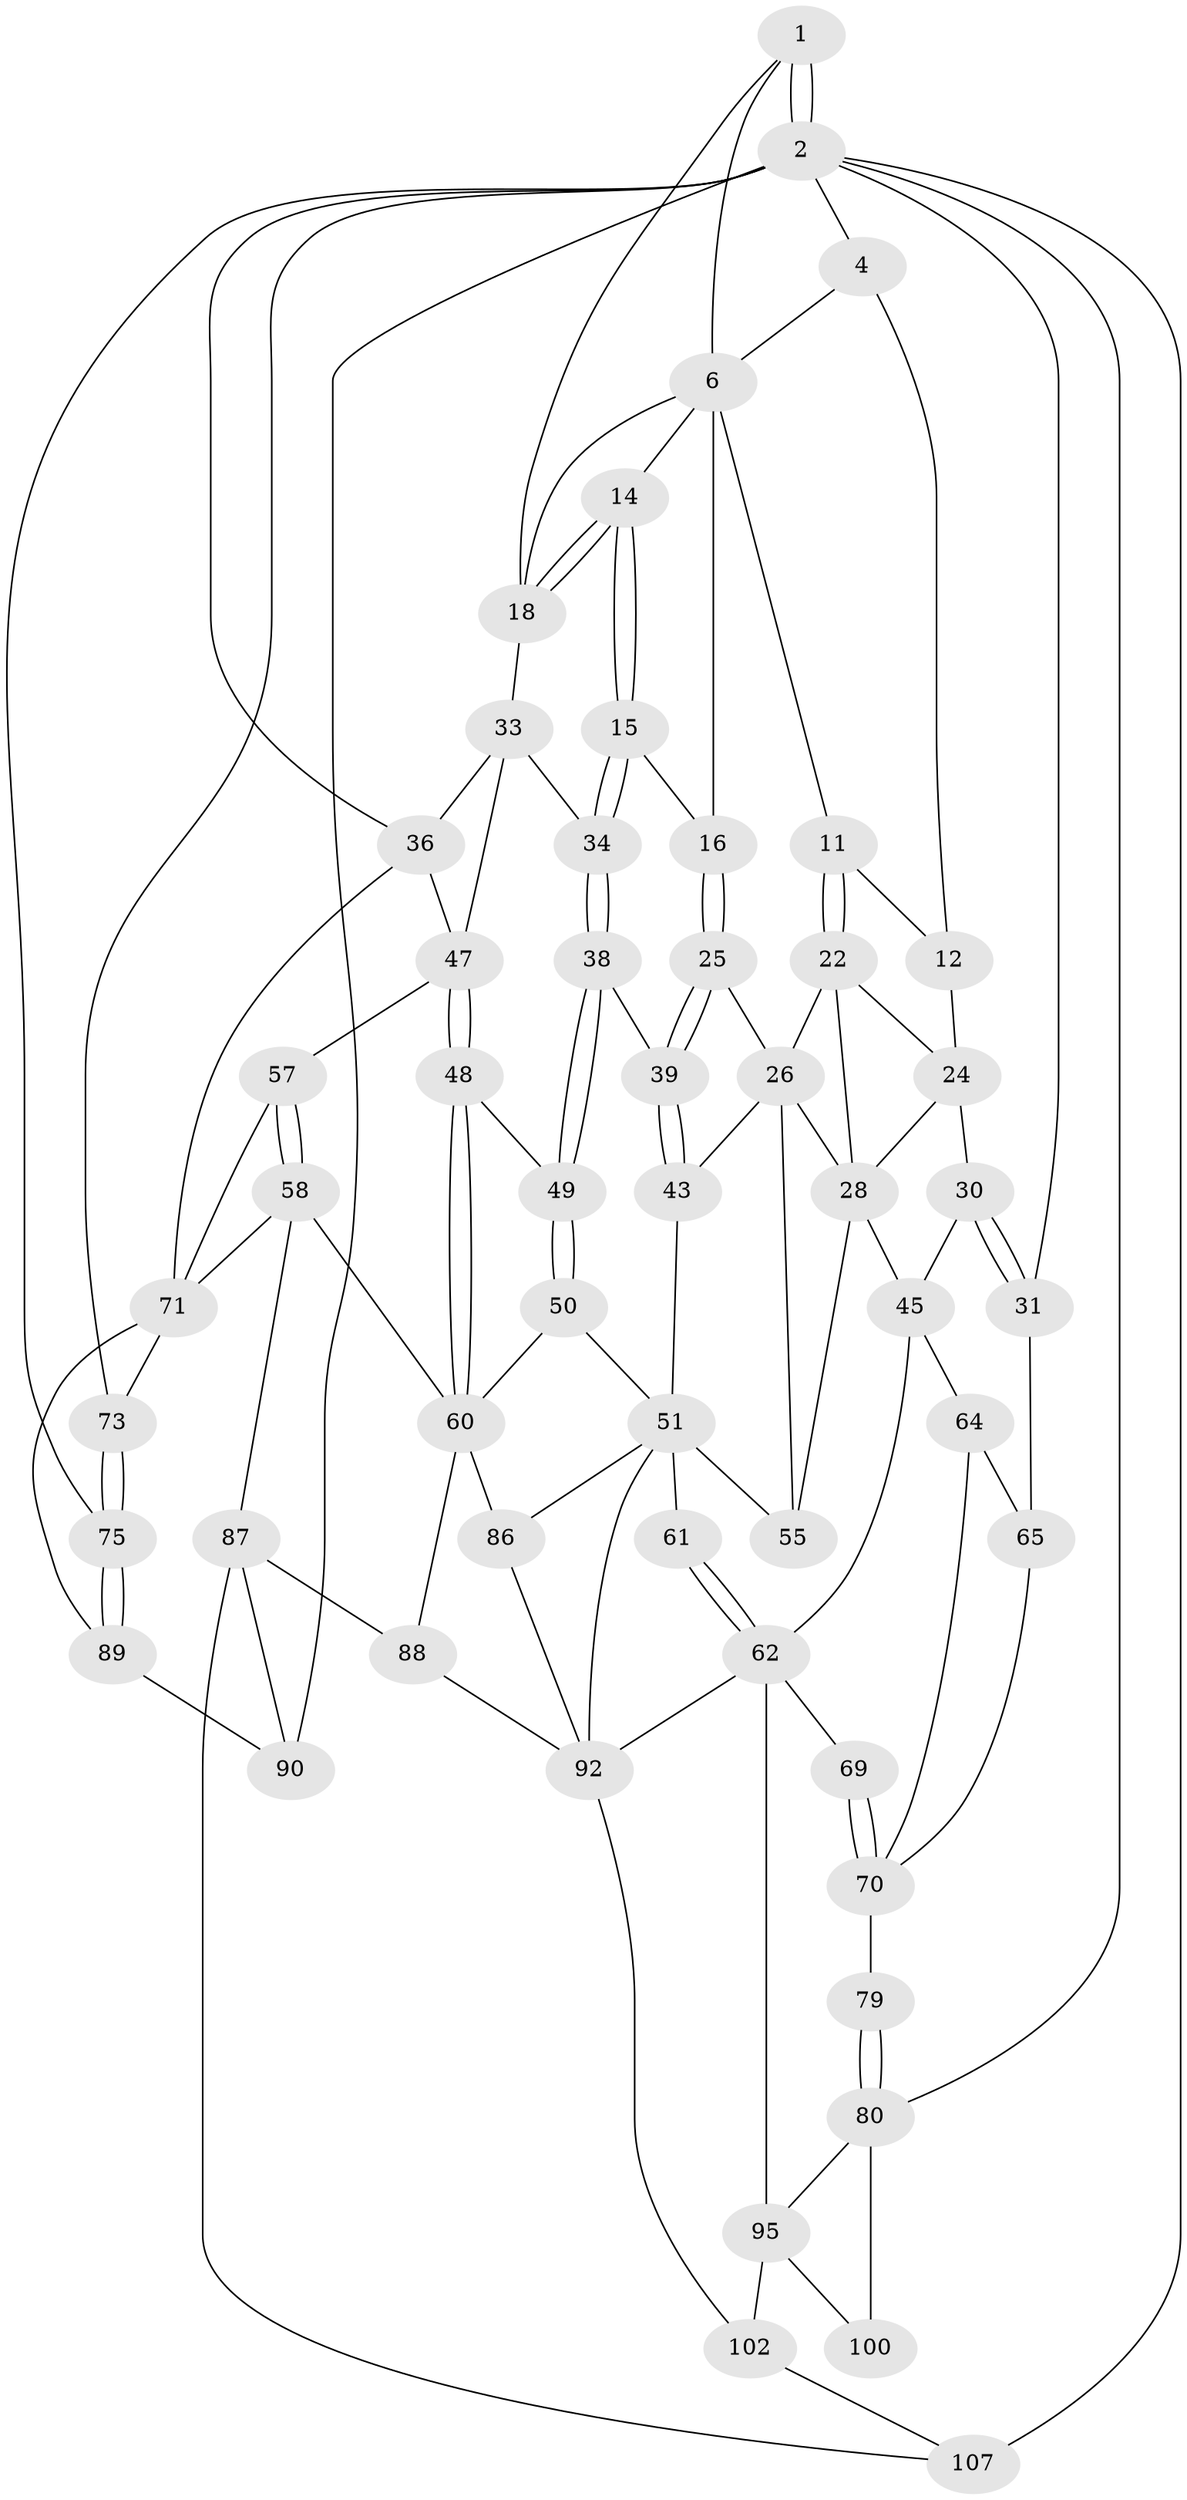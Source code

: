 // original degree distribution, {3: 0.027777777777777776, 6: 0.24074074074074073, 5: 0.49074074074074076, 4: 0.24074074074074073}
// Generated by graph-tools (version 1.1) at 2025/28/03/15/25 16:28:05]
// undirected, 54 vertices, 117 edges
graph export_dot {
graph [start="1"]
  node [color=gray90,style=filled];
  1 [pos="+0.7475869321218048+0",super="+8"];
  2 [pos="+1+0",super="+3+21+74"];
  4 [pos="+0+0",super="+5"];
  6 [pos="+0.5252665213865627+0",super="+10+7"];
  11 [pos="+0.42279926221760267+0.14495246600825062"];
  12 [pos="+0.33172409423767973+0.08593631430545672",super="+17"];
  14 [pos="+0.6506823395754089+0.1826840630053164"];
  15 [pos="+0.6504599645370717+0.1834901548748791"];
  16 [pos="+0.4824818047441618+0.14607226449734118"];
  18 [pos="+0.7855341906395165+0.1480453059681068",super="+19"];
  22 [pos="+0.3951571938910858+0.17069160919191245",super="+23+27"];
  24 [pos="+0.2530634733973357+0.16275400784671376",super="+29"];
  25 [pos="+0.502107205935971+0.25935642673088"];
  26 [pos="+0.3943941869655257+0.2594187330239135",super="+40"];
  28 [pos="+0.33451404691878334+0.2783030289270227",super="+32"];
  30 [pos="+0.11275612302146895+0.33105576682289084"];
  31 [pos="+0+0.19041568253445645"];
  33 [pos="+0.8388213434615588+0.28116426367195296",super="+37"];
  34 [pos="+0.6562339258966368+0.21630330929451969"];
  36 [pos="+0.9507296752865217+0.30384888170060126",super="+53"];
  38 [pos="+0.5910817699972845+0.31018853994684964"];
  39 [pos="+0.5496553100895362+0.3194005998280455"];
  43 [pos="+0.5010076856881704+0.37899225998933517"];
  45 [pos="+0.2041309937687867+0.4279494050287559",super="+46"];
  47 [pos="+0.8375139537997083+0.3298398009269314",super="+54"];
  48 [pos="+0.7555817136557034+0.4256473796702765"];
  49 [pos="+0.7107452253535441+0.4263009124507037"];
  50 [pos="+0.6287851421847662+0.501860381219404"];
  51 [pos="+0.5310612126628693+0.4795912169599274",super="+83+52"];
  55 [pos="+0.34364852364364246+0.4197159564228928"];
  57 [pos="+0.9216352909214487+0.45958416579037337"];
  58 [pos="+0.8580161886727768+0.5219177362288577",super="+59"];
  60 [pos="+0.7863755373788512+0.49113275626083486",super="+76"];
  61 [pos="+0.36344540736936437+0.5251150325056557"];
  62 [pos="+0.31322986253709595+0.5648601394347307",super="+93+63"];
  64 [pos="+0.11051579537735853+0.4188557930980767",super="+67"];
  65 [pos="+0.024020378581826037+0.481582536612427",super="+66"];
  69 [pos="+0.1537981889548471+0.6238950325102125"];
  70 [pos="+0.09235702749443735+0.5854141037755457",super="+78"];
  71 [pos="+1+0.4815083984775796",super="+72+85"];
  73 [pos="+1+0.46587502033581657"];
  75 [pos="+1+0.77998249714006"];
  79 [pos="+0+0.6897951983247577",super="+99"];
  80 [pos="+0+0.7779298110037262",super="+81+101"];
  86 [pos="+0.570496816618443+0.6512164799776712"];
  87 [pos="+0.7795178314295959+0.7008514911320229",super="+91"];
  88 [pos="+0.7323011226564543+0.6990253192003255",super="+97"];
  89 [pos="+0.9209960650140571+0.6795783703006465"];
  90 [pos="+0.8233909864090061+0.718822513317232"];
  92 [pos="+0.4461226884156459+0.6773315764584336",super="+94"];
  95 [pos="+0.3266653538511464+0.8366560703803269",super="+96+103"];
  100 [pos="+0.10114433752192875+0.7932725565284108"];
  102 [pos="+0.3560938897061893+0.9607286471643548"];
  107 [pos="+0.8795796898648384+1",super="+108"];
  1 -- 2 [weight=2];
  1 -- 2;
  1 -- 6;
  1 -- 18;
  2 -- 4;
  2 -- 31;
  2 -- 73;
  2 -- 36;
  2 -- 80;
  2 -- 75;
  2 -- 90;
  2 -- 107 [weight=2];
  4 -- 12 [weight=2];
  4 -- 6;
  6 -- 16;
  6 -- 11;
  6 -- 18;
  6 -- 14;
  11 -- 12;
  11 -- 22;
  11 -- 22;
  12 -- 24;
  14 -- 15;
  14 -- 15;
  14 -- 18;
  14 -- 18;
  15 -- 16;
  15 -- 34;
  15 -- 34;
  16 -- 25;
  16 -- 25;
  18 -- 33;
  22 -- 24;
  22 -- 28 [weight=2];
  22 -- 26;
  24 -- 30;
  24 -- 28;
  25 -- 26;
  25 -- 39;
  25 -- 39;
  26 -- 43;
  26 -- 28;
  26 -- 55;
  28 -- 55;
  28 -- 45;
  30 -- 31;
  30 -- 31;
  30 -- 45;
  31 -- 65;
  33 -- 34;
  33 -- 36;
  33 -- 47;
  34 -- 38;
  34 -- 38;
  36 -- 71;
  36 -- 47;
  38 -- 39;
  38 -- 49;
  38 -- 49;
  39 -- 43;
  39 -- 43;
  43 -- 51;
  45 -- 62;
  45 -- 64;
  47 -- 48;
  47 -- 48;
  47 -- 57;
  48 -- 49;
  48 -- 60;
  48 -- 60;
  49 -- 50;
  49 -- 50;
  50 -- 51;
  50 -- 60;
  51 -- 92;
  51 -- 61 [weight=2];
  51 -- 86;
  51 -- 55;
  57 -- 58;
  57 -- 58;
  57 -- 71;
  58 -- 60;
  58 -- 87;
  58 -- 71;
  60 -- 88;
  60 -- 86;
  61 -- 62;
  61 -- 62;
  62 -- 92;
  62 -- 95 [weight=2];
  62 -- 69;
  64 -- 65 [weight=2];
  64 -- 70;
  65 -- 70;
  69 -- 70;
  69 -- 70;
  70 -- 79;
  71 -- 73;
  71 -- 89;
  73 -- 75;
  73 -- 75;
  75 -- 89;
  75 -- 89;
  79 -- 80 [weight=2];
  79 -- 80;
  80 -- 100 [weight=2];
  80 -- 95;
  86 -- 92;
  87 -- 88 [weight=2];
  87 -- 90;
  87 -- 107;
  88 -- 92;
  89 -- 90;
  92 -- 102;
  95 -- 100;
  95 -- 102;
  102 -- 107;
}
